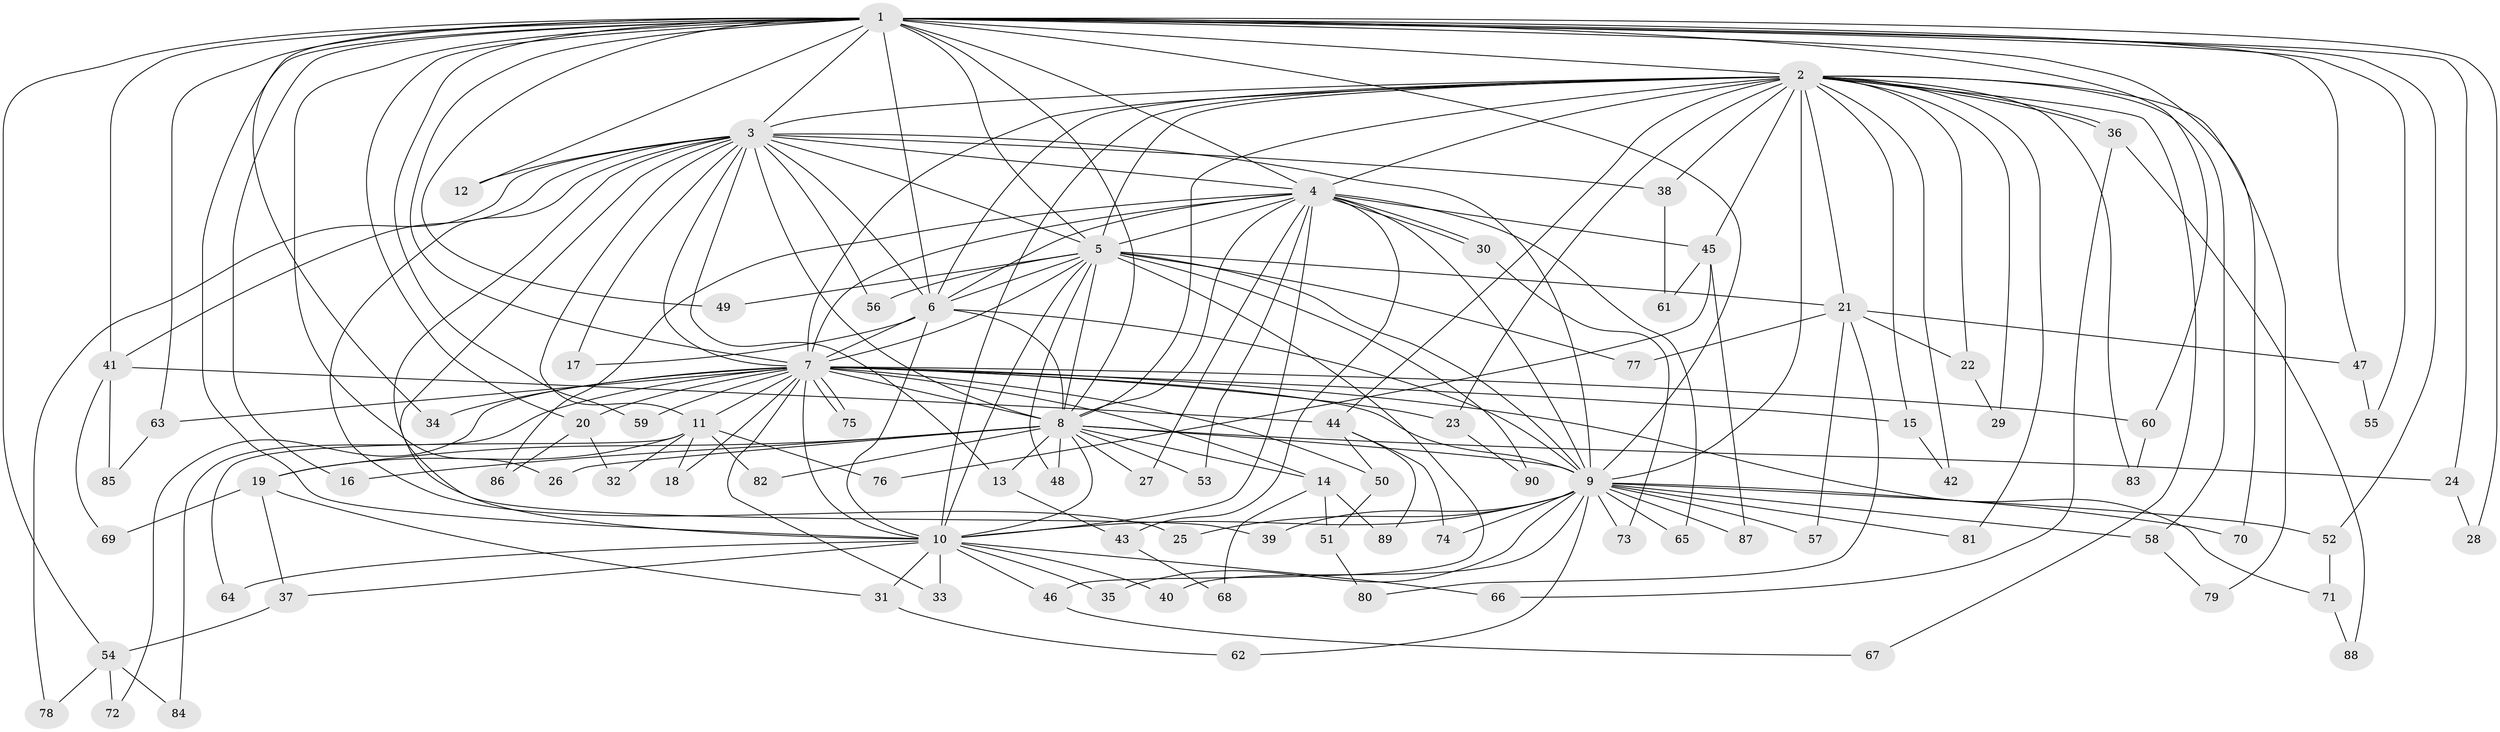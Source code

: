 // Generated by graph-tools (version 1.1) at 2025/14/03/09/25 04:14:05]
// undirected, 90 vertices, 205 edges
graph export_dot {
graph [start="1"]
  node [color=gray90,style=filled];
  1;
  2;
  3;
  4;
  5;
  6;
  7;
  8;
  9;
  10;
  11;
  12;
  13;
  14;
  15;
  16;
  17;
  18;
  19;
  20;
  21;
  22;
  23;
  24;
  25;
  26;
  27;
  28;
  29;
  30;
  31;
  32;
  33;
  34;
  35;
  36;
  37;
  38;
  39;
  40;
  41;
  42;
  43;
  44;
  45;
  46;
  47;
  48;
  49;
  50;
  51;
  52;
  53;
  54;
  55;
  56;
  57;
  58;
  59;
  60;
  61;
  62;
  63;
  64;
  65;
  66;
  67;
  68;
  69;
  70;
  71;
  72;
  73;
  74;
  75;
  76;
  77;
  78;
  79;
  80;
  81;
  82;
  83;
  84;
  85;
  86;
  87;
  88;
  89;
  90;
  1 -- 2;
  1 -- 3;
  1 -- 4;
  1 -- 5;
  1 -- 6;
  1 -- 7;
  1 -- 8;
  1 -- 9;
  1 -- 10;
  1 -- 12;
  1 -- 16;
  1 -- 20;
  1 -- 24;
  1 -- 26;
  1 -- 28;
  1 -- 34;
  1 -- 41;
  1 -- 47;
  1 -- 49;
  1 -- 52;
  1 -- 54;
  1 -- 55;
  1 -- 59;
  1 -- 60;
  1 -- 63;
  1 -- 70;
  2 -- 3;
  2 -- 4;
  2 -- 5;
  2 -- 6;
  2 -- 7;
  2 -- 8;
  2 -- 9;
  2 -- 10;
  2 -- 15;
  2 -- 21;
  2 -- 22;
  2 -- 23;
  2 -- 29;
  2 -- 36;
  2 -- 36;
  2 -- 38;
  2 -- 42;
  2 -- 44;
  2 -- 45;
  2 -- 58;
  2 -- 67;
  2 -- 79;
  2 -- 81;
  2 -- 83;
  3 -- 4;
  3 -- 5;
  3 -- 6;
  3 -- 7;
  3 -- 8;
  3 -- 9;
  3 -- 10;
  3 -- 11;
  3 -- 12;
  3 -- 13;
  3 -- 17;
  3 -- 25;
  3 -- 38;
  3 -- 39;
  3 -- 41;
  3 -- 56;
  3 -- 78;
  4 -- 5;
  4 -- 6;
  4 -- 7;
  4 -- 8;
  4 -- 9;
  4 -- 10;
  4 -- 27;
  4 -- 30;
  4 -- 30;
  4 -- 43;
  4 -- 45;
  4 -- 53;
  4 -- 65;
  4 -- 86;
  5 -- 6;
  5 -- 7;
  5 -- 8;
  5 -- 9;
  5 -- 10;
  5 -- 21;
  5 -- 46;
  5 -- 48;
  5 -- 49;
  5 -- 56;
  5 -- 77;
  5 -- 90;
  6 -- 7;
  6 -- 8;
  6 -- 9;
  6 -- 10;
  6 -- 17;
  7 -- 8;
  7 -- 9;
  7 -- 10;
  7 -- 11;
  7 -- 14;
  7 -- 15;
  7 -- 18;
  7 -- 20;
  7 -- 23;
  7 -- 33;
  7 -- 34;
  7 -- 50;
  7 -- 59;
  7 -- 60;
  7 -- 63;
  7 -- 71;
  7 -- 72;
  7 -- 75;
  7 -- 75;
  7 -- 84;
  8 -- 9;
  8 -- 10;
  8 -- 13;
  8 -- 14;
  8 -- 16;
  8 -- 19;
  8 -- 24;
  8 -- 26;
  8 -- 27;
  8 -- 48;
  8 -- 53;
  8 -- 82;
  9 -- 10;
  9 -- 25;
  9 -- 35;
  9 -- 39;
  9 -- 40;
  9 -- 52;
  9 -- 57;
  9 -- 58;
  9 -- 62;
  9 -- 65;
  9 -- 70;
  9 -- 73;
  9 -- 74;
  9 -- 81;
  9 -- 87;
  10 -- 31;
  10 -- 33;
  10 -- 35;
  10 -- 37;
  10 -- 40;
  10 -- 46;
  10 -- 64;
  10 -- 66;
  11 -- 18;
  11 -- 19;
  11 -- 32;
  11 -- 64;
  11 -- 76;
  11 -- 82;
  13 -- 43;
  14 -- 51;
  14 -- 68;
  14 -- 89;
  15 -- 42;
  19 -- 31;
  19 -- 37;
  19 -- 69;
  20 -- 32;
  20 -- 86;
  21 -- 22;
  21 -- 47;
  21 -- 57;
  21 -- 77;
  21 -- 80;
  22 -- 29;
  23 -- 90;
  24 -- 28;
  30 -- 73;
  31 -- 62;
  36 -- 66;
  36 -- 88;
  37 -- 54;
  38 -- 61;
  41 -- 44;
  41 -- 69;
  41 -- 85;
  43 -- 68;
  44 -- 50;
  44 -- 74;
  44 -- 89;
  45 -- 61;
  45 -- 76;
  45 -- 87;
  46 -- 67;
  47 -- 55;
  50 -- 51;
  51 -- 80;
  52 -- 71;
  54 -- 72;
  54 -- 78;
  54 -- 84;
  58 -- 79;
  60 -- 83;
  63 -- 85;
  71 -- 88;
}
